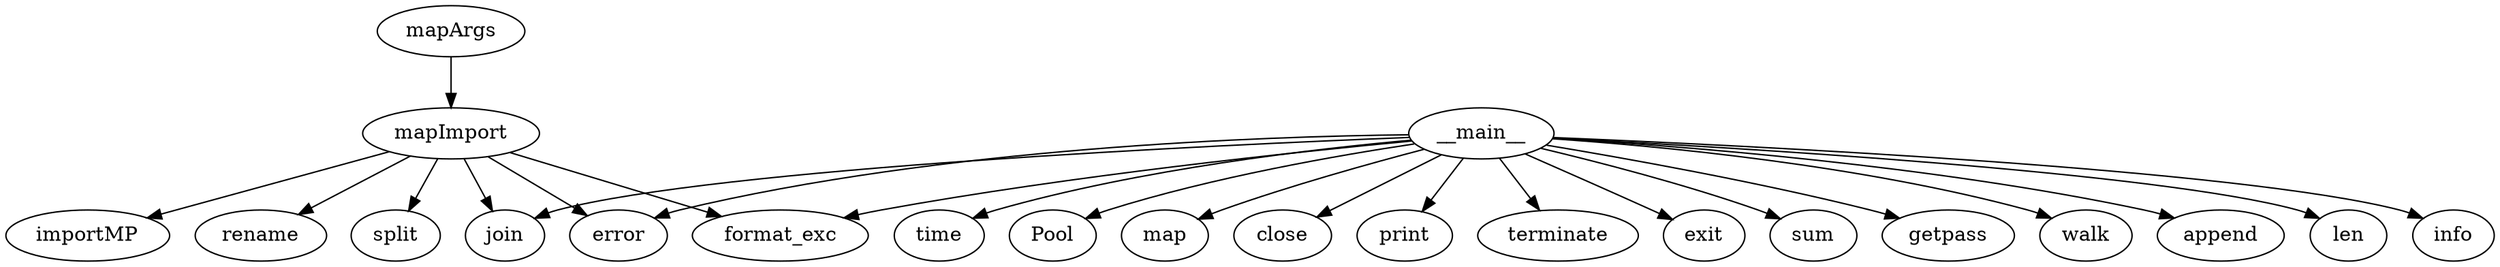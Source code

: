 strict digraph  {
mapImport;
importMP;
rename;
join;
split;
error;
format_exc;
mapArgs;
__main__;
getpass;
walk;
append;
len;
info;
time;
Pool;
map;
close;
print;
terminate;
exit;
sum;
mapImport -> importMP;
mapImport -> rename;
mapImport -> join;
mapImport -> split;
mapImport -> error;
mapImport -> format_exc;
mapArgs -> mapImport;
__main__ -> getpass;
__main__ -> walk;
__main__ -> append;
__main__ -> join;
__main__ -> len;
__main__ -> info;
__main__ -> time;
__main__ -> Pool;
__main__ -> map;
__main__ -> close;
__main__ -> print;
__main__ -> terminate;
__main__ -> exit;
__main__ -> error;
__main__ -> format_exc;
__main__ -> sum;
}

